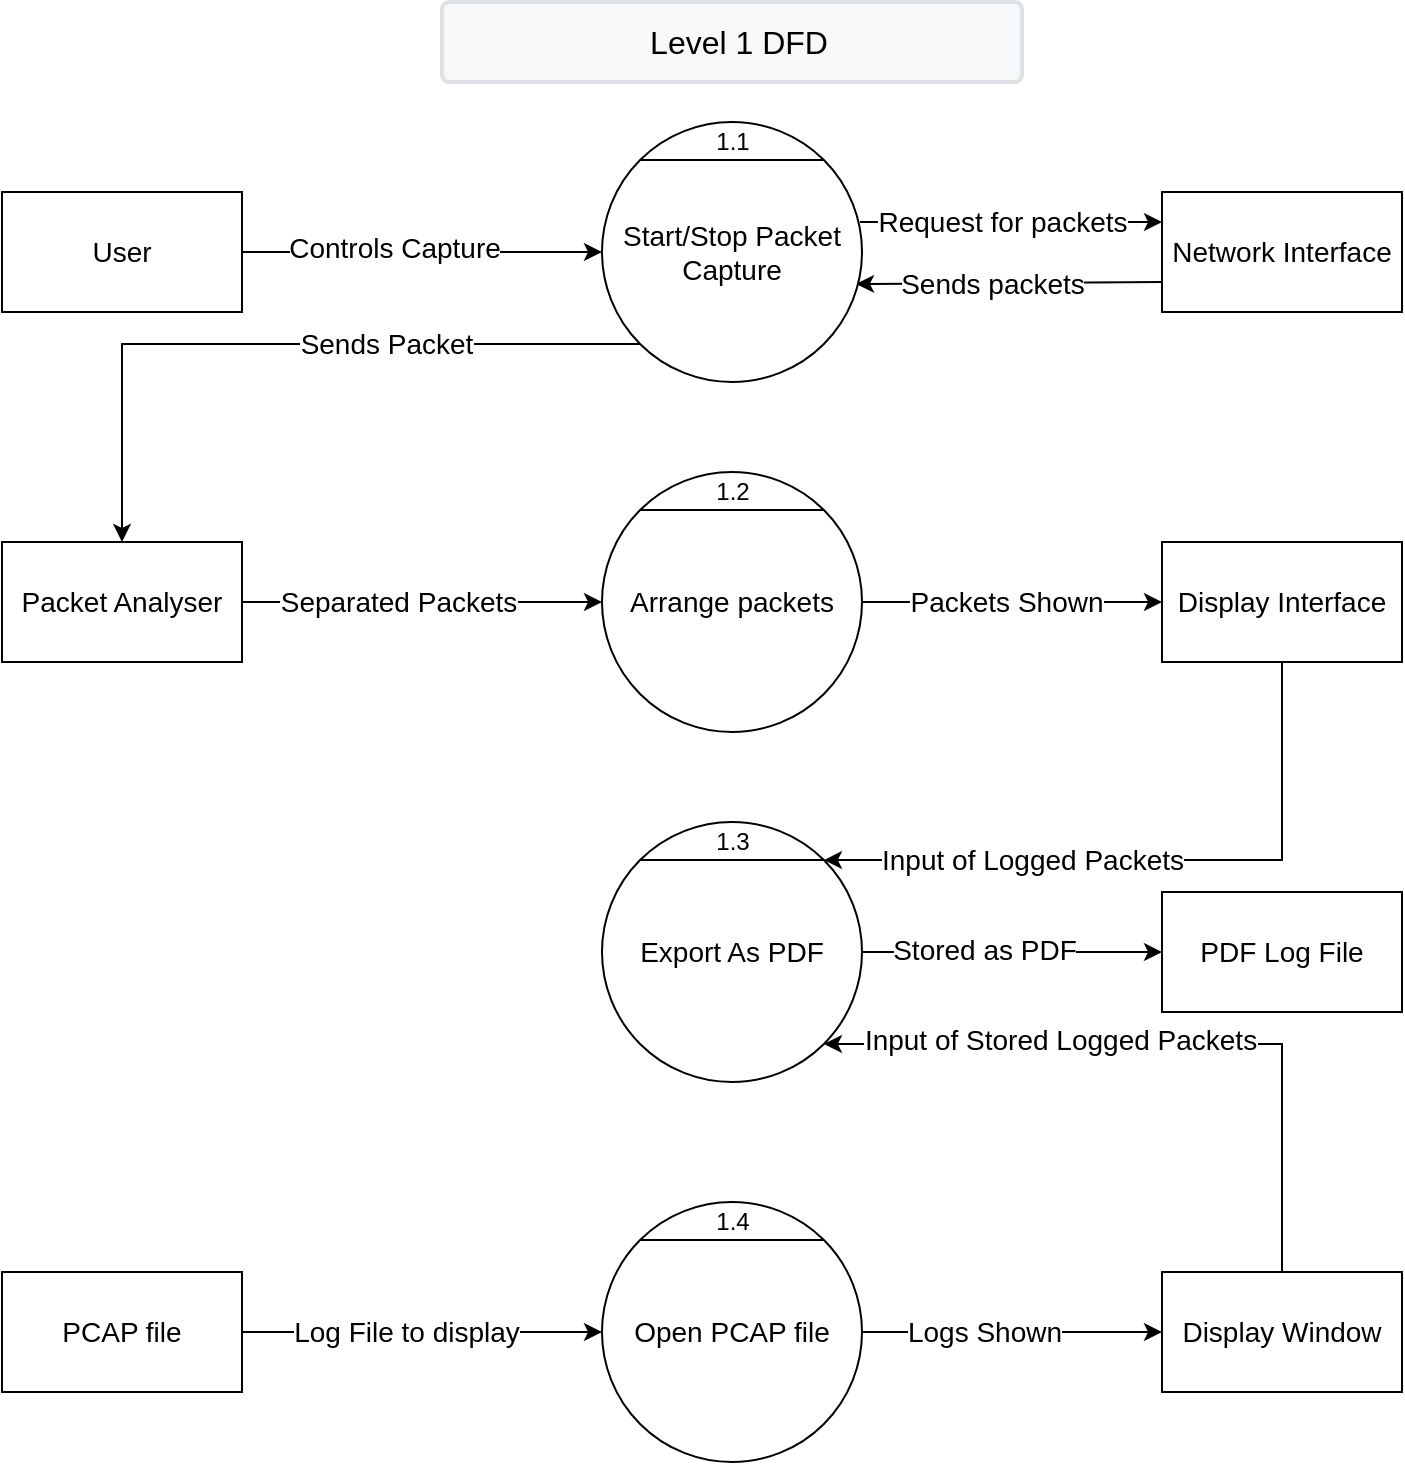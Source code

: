 <mxfile version="26.2.10">
  <diagram name="Page-1" id="WU0iMaE5Dpg063nb5NPK">
    <mxGraphModel dx="1428" dy="777" grid="1" gridSize="10" guides="1" tooltips="1" connect="1" arrows="1" fold="1" page="1" pageScale="1" pageWidth="850" pageHeight="1100" math="0" shadow="0">
      <root>
        <mxCell id="0" />
        <mxCell id="1" parent="0" />
        <mxCell id="mD9q8K3ibK48MS1nmoSq-58" value="" style="group" parent="1" vertex="1" connectable="0">
          <mxGeometry x="60" y="75" width="700" height="730" as="geometry" />
        </mxCell>
        <mxCell id="mD9q8K3ibK48MS1nmoSq-1" value="&lt;font style=&quot;font-size: 14px;&quot;&gt;User&lt;/font&gt;" style="rounded=0;whiteSpace=wrap;html=1;" parent="mD9q8K3ibK48MS1nmoSq-58" vertex="1">
          <mxGeometry y="95" width="120" height="60" as="geometry" />
        </mxCell>
        <mxCell id="mD9q8K3ibK48MS1nmoSq-5" value="&lt;span style=&quot;font-size: 14px;&quot;&gt;Network Interface&lt;/span&gt;" style="rounded=0;whiteSpace=wrap;html=1;" parent="mD9q8K3ibK48MS1nmoSq-58" vertex="1">
          <mxGeometry x="580" y="95" width="120" height="60" as="geometry" />
        </mxCell>
        <mxCell id="mD9q8K3ibK48MS1nmoSq-7" value="" style="endArrow=classic;html=1;rounded=0;exitX=1;exitY=0.5;exitDx=0;exitDy=0;entryX=0;entryY=0.5;entryDx=0;entryDy=0;" parent="mD9q8K3ibK48MS1nmoSq-58" source="mD9q8K3ibK48MS1nmoSq-1" target="mD9q8K3ibK48MS1nmoSq-2" edge="1">
          <mxGeometry width="50" height="50" relative="1" as="geometry">
            <mxPoint x="340" y="355" as="sourcePoint" />
            <mxPoint x="390" y="305" as="targetPoint" />
          </mxGeometry>
        </mxCell>
        <mxCell id="mD9q8K3ibK48MS1nmoSq-47" value="&lt;font style=&quot;font-size: 14px;&quot;&gt;Controls Capture&lt;/font&gt;" style="edgeLabel;html=1;align=center;verticalAlign=middle;resizable=0;points=[];" parent="mD9q8K3ibK48MS1nmoSq-7" vertex="1" connectable="0">
          <mxGeometry x="-0.157" y="2" relative="1" as="geometry">
            <mxPoint as="offset" />
          </mxGeometry>
        </mxCell>
        <mxCell id="mD9q8K3ibK48MS1nmoSq-8" value="" style="endArrow=classic;html=1;rounded=0;exitX=0.992;exitY=0.385;exitDx=0;exitDy=0;entryX=0;entryY=0.25;entryDx=0;entryDy=0;exitPerimeter=0;" parent="mD9q8K3ibK48MS1nmoSq-58" source="mD9q8K3ibK48MS1nmoSq-2" target="mD9q8K3ibK48MS1nmoSq-5" edge="1">
          <mxGeometry width="50" height="50" relative="1" as="geometry">
            <mxPoint x="130" y="135" as="sourcePoint" />
            <mxPoint x="310" y="135" as="targetPoint" />
          </mxGeometry>
        </mxCell>
        <mxCell id="mD9q8K3ibK48MS1nmoSq-12" value="Request for packets" style="edgeLabel;html=1;align=center;verticalAlign=middle;resizable=0;points=[];fontSize=14;" parent="mD9q8K3ibK48MS1nmoSq-8" vertex="1" connectable="0">
          <mxGeometry x="-0.059" relative="1" as="geometry">
            <mxPoint as="offset" />
          </mxGeometry>
        </mxCell>
        <mxCell id="mD9q8K3ibK48MS1nmoSq-9" value="" style="endArrow=classic;html=1;rounded=0;exitX=0;exitY=0.75;exitDx=0;exitDy=0;entryX=0.977;entryY=0.623;entryDx=0;entryDy=0;entryPerimeter=0;" parent="mD9q8K3ibK48MS1nmoSq-58" source="mD9q8K3ibK48MS1nmoSq-5" target="mD9q8K3ibK48MS1nmoSq-2" edge="1">
          <mxGeometry width="50" height="50" relative="1" as="geometry">
            <mxPoint x="590" y="135" as="sourcePoint" />
            <mxPoint x="439" y="135" as="targetPoint" />
          </mxGeometry>
        </mxCell>
        <mxCell id="mD9q8K3ibK48MS1nmoSq-13" value="&lt;font style=&quot;font-size: 14px;&quot;&gt;Sends packets&lt;/font&gt;" style="edgeLabel;html=1;align=center;verticalAlign=middle;resizable=0;points=[];" parent="mD9q8K3ibK48MS1nmoSq-9" vertex="1" connectable="0">
          <mxGeometry x="0.111" relative="1" as="geometry">
            <mxPoint as="offset" />
          </mxGeometry>
        </mxCell>
        <mxCell id="mD9q8K3ibK48MS1nmoSq-15" value="" style="endArrow=classic;html=1;rounded=0;exitX=0;exitY=1;exitDx=0;exitDy=0;entryX=0.5;entryY=0;entryDx=0;entryDy=0;" parent="mD9q8K3ibK48MS1nmoSq-58" source="mD9q8K3ibK48MS1nmoSq-2" target="mD9q8K3ibK48MS1nmoSq-17" edge="1">
          <mxGeometry width="50" height="50" relative="1" as="geometry">
            <mxPoint x="340" y="345" as="sourcePoint" />
            <mxPoint x="355" y="255" as="targetPoint" />
            <Array as="points">
              <mxPoint x="60" y="171" />
            </Array>
          </mxGeometry>
        </mxCell>
        <mxCell id="mD9q8K3ibK48MS1nmoSq-48" value="&lt;font style=&quot;font-size: 14px;&quot;&gt;Sends Packet&lt;/font&gt;" style="edgeLabel;html=1;align=center;verticalAlign=middle;resizable=0;points=[];" parent="mD9q8K3ibK48MS1nmoSq-15" vertex="1" connectable="0">
          <mxGeometry x="-0.289" relative="1" as="geometry">
            <mxPoint as="offset" />
          </mxGeometry>
        </mxCell>
        <mxCell id="mD9q8K3ibK48MS1nmoSq-17" value="&lt;span style=&quot;font-size: 14px;&quot;&gt;Packet Analyser&lt;/span&gt;" style="rounded=0;whiteSpace=wrap;html=1;" parent="mD9q8K3ibK48MS1nmoSq-58" vertex="1">
          <mxGeometry y="270" width="120" height="60" as="geometry" />
        </mxCell>
        <mxCell id="mD9q8K3ibK48MS1nmoSq-19" value="" style="group" parent="mD9q8K3ibK48MS1nmoSq-58" vertex="1" connectable="0">
          <mxGeometry x="300" y="60" width="130" height="130" as="geometry" />
        </mxCell>
        <mxCell id="mD9q8K3ibK48MS1nmoSq-2" value="&lt;font style=&quot;font-size: 14px;&quot;&gt;Start/Stop Packet Capture&lt;/font&gt;" style="ellipse;whiteSpace=wrap;html=1;aspect=fixed;container=1;" parent="mD9q8K3ibK48MS1nmoSq-19" vertex="1">
          <mxGeometry width="130" height="130" as="geometry" />
        </mxCell>
        <mxCell id="mD9q8K3ibK48MS1nmoSq-3" value="" style="endArrow=none;html=1;rounded=0;exitX=0;exitY=0;exitDx=0;exitDy=0;entryX=1;entryY=0;entryDx=0;entryDy=0;" parent="mD9q8K3ibK48MS1nmoSq-19" source="mD9q8K3ibK48MS1nmoSq-2" target="mD9q8K3ibK48MS1nmoSq-2" edge="1">
          <mxGeometry width="50" height="50" relative="1" as="geometry">
            <mxPoint x="50" y="195" as="sourcePoint" />
            <mxPoint x="100" y="145" as="targetPoint" />
          </mxGeometry>
        </mxCell>
        <mxCell id="mD9q8K3ibK48MS1nmoSq-4" value="1.1" style="text;html=1;align=center;verticalAlign=middle;whiteSpace=wrap;rounded=0;" parent="mD9q8K3ibK48MS1nmoSq-19" vertex="1">
          <mxGeometry x="37.5" width="55" height="20" as="geometry" />
        </mxCell>
        <mxCell id="mD9q8K3ibK48MS1nmoSq-21" value="" style="group" parent="mD9q8K3ibK48MS1nmoSq-58" vertex="1" connectable="0">
          <mxGeometry x="300" y="235" width="130" height="130" as="geometry" />
        </mxCell>
        <mxCell id="mD9q8K3ibK48MS1nmoSq-22" value="&lt;font style=&quot;font-size: 14px;&quot;&gt;Arrange packets&lt;/font&gt;" style="ellipse;whiteSpace=wrap;html=1;aspect=fixed;container=1;" parent="mD9q8K3ibK48MS1nmoSq-21" vertex="1">
          <mxGeometry width="130" height="130" as="geometry" />
        </mxCell>
        <mxCell id="mD9q8K3ibK48MS1nmoSq-23" value="" style="endArrow=none;html=1;rounded=0;exitX=0;exitY=0;exitDx=0;exitDy=0;entryX=1;entryY=0;entryDx=0;entryDy=0;" parent="mD9q8K3ibK48MS1nmoSq-21" source="mD9q8K3ibK48MS1nmoSq-22" target="mD9q8K3ibK48MS1nmoSq-22" edge="1">
          <mxGeometry width="50" height="50" relative="1" as="geometry">
            <mxPoint x="50" y="195" as="sourcePoint" />
            <mxPoint x="100" y="145" as="targetPoint" />
          </mxGeometry>
        </mxCell>
        <mxCell id="mD9q8K3ibK48MS1nmoSq-24" value="1.2" style="text;html=1;align=center;verticalAlign=middle;whiteSpace=wrap;rounded=0;" parent="mD9q8K3ibK48MS1nmoSq-21" vertex="1">
          <mxGeometry x="37.5" width="55" height="20" as="geometry" />
        </mxCell>
        <mxCell id="mD9q8K3ibK48MS1nmoSq-25" value="" style="endArrow=classic;html=1;rounded=0;exitX=1;exitY=0.5;exitDx=0;exitDy=0;entryX=0;entryY=0.5;entryDx=0;entryDy=0;" parent="mD9q8K3ibK48MS1nmoSq-58" source="mD9q8K3ibK48MS1nmoSq-17" target="mD9q8K3ibK48MS1nmoSq-22" edge="1">
          <mxGeometry width="50" height="50" relative="1" as="geometry">
            <mxPoint x="130" y="135" as="sourcePoint" />
            <mxPoint x="300" y="135" as="targetPoint" />
          </mxGeometry>
        </mxCell>
        <mxCell id="mD9q8K3ibK48MS1nmoSq-49" value="&lt;font style=&quot;font-size: 14px;&quot;&gt;Separated Packets&lt;/font&gt;" style="edgeLabel;html=1;align=center;verticalAlign=middle;resizable=0;points=[];" parent="mD9q8K3ibK48MS1nmoSq-25" vertex="1" connectable="0">
          <mxGeometry x="-0.139" y="1" relative="1" as="geometry">
            <mxPoint y="1" as="offset" />
          </mxGeometry>
        </mxCell>
        <mxCell id="mD9q8K3ibK48MS1nmoSq-26" value="" style="endArrow=classic;html=1;rounded=0;exitX=1;exitY=0.5;exitDx=0;exitDy=0;entryX=0;entryY=0.5;entryDx=0;entryDy=0;" parent="mD9q8K3ibK48MS1nmoSq-58" source="mD9q8K3ibK48MS1nmoSq-22" target="mD9q8K3ibK48MS1nmoSq-27" edge="1">
          <mxGeometry width="50" height="50" relative="1" as="geometry">
            <mxPoint x="130" y="310" as="sourcePoint" />
            <mxPoint x="550" y="305" as="targetPoint" />
          </mxGeometry>
        </mxCell>
        <mxCell id="mD9q8K3ibK48MS1nmoSq-50" value="&lt;font style=&quot;font-size: 14px;&quot;&gt;Packets Shown&lt;/font&gt;" style="edgeLabel;html=1;align=center;verticalAlign=middle;resizable=0;points=[];" parent="mD9q8K3ibK48MS1nmoSq-26" vertex="1" connectable="0">
          <mxGeometry x="-0.222" y="1" relative="1" as="geometry">
            <mxPoint x="13" y="1" as="offset" />
          </mxGeometry>
        </mxCell>
        <mxCell id="mD9q8K3ibK48MS1nmoSq-27" value="&lt;span style=&quot;font-size: 14px;&quot;&gt;Display Interface&lt;/span&gt;" style="rounded=0;whiteSpace=wrap;html=1;" parent="mD9q8K3ibK48MS1nmoSq-58" vertex="1">
          <mxGeometry x="580" y="270" width="120" height="60" as="geometry" />
        </mxCell>
        <mxCell id="mD9q8K3ibK48MS1nmoSq-28" value="" style="group" parent="mD9q8K3ibK48MS1nmoSq-58" vertex="1" connectable="0">
          <mxGeometry x="300" y="600" width="130" height="130" as="geometry" />
        </mxCell>
        <mxCell id="mD9q8K3ibK48MS1nmoSq-29" value="&lt;span style=&quot;font-size: 14px;&quot;&gt;Open PCAP file&lt;/span&gt;" style="ellipse;whiteSpace=wrap;html=1;aspect=fixed;container=1;" parent="mD9q8K3ibK48MS1nmoSq-28" vertex="1">
          <mxGeometry width="130" height="130" as="geometry" />
        </mxCell>
        <mxCell id="mD9q8K3ibK48MS1nmoSq-30" value="" style="endArrow=none;html=1;rounded=0;exitX=0;exitY=0;exitDx=0;exitDy=0;entryX=1;entryY=0;entryDx=0;entryDy=0;" parent="mD9q8K3ibK48MS1nmoSq-28" source="mD9q8K3ibK48MS1nmoSq-29" target="mD9q8K3ibK48MS1nmoSq-29" edge="1">
          <mxGeometry width="50" height="50" relative="1" as="geometry">
            <mxPoint x="50" y="195" as="sourcePoint" />
            <mxPoint x="100" y="145" as="targetPoint" />
          </mxGeometry>
        </mxCell>
        <mxCell id="mD9q8K3ibK48MS1nmoSq-31" value="1.4" style="text;html=1;align=center;verticalAlign=middle;whiteSpace=wrap;rounded=0;" parent="mD9q8K3ibK48MS1nmoSq-28" vertex="1">
          <mxGeometry x="37.5" width="55" height="20" as="geometry" />
        </mxCell>
        <mxCell id="mD9q8K3ibK48MS1nmoSq-33" value="&lt;span style=&quot;font-size: 14px;&quot;&gt;PCAP file&lt;/span&gt;" style="rounded=0;whiteSpace=wrap;html=1;" parent="mD9q8K3ibK48MS1nmoSq-58" vertex="1">
          <mxGeometry y="635" width="120" height="60" as="geometry" />
        </mxCell>
        <mxCell id="mD9q8K3ibK48MS1nmoSq-34" value="" style="endArrow=classic;html=1;rounded=0;exitX=1;exitY=0.5;exitDx=0;exitDy=0;entryX=0;entryY=0.5;entryDx=0;entryDy=0;" parent="mD9q8K3ibK48MS1nmoSq-58" source="mD9q8K3ibK48MS1nmoSq-33" target="mD9q8K3ibK48MS1nmoSq-29" edge="1">
          <mxGeometry width="50" height="50" relative="1" as="geometry">
            <mxPoint x="130" y="310" as="sourcePoint" />
            <mxPoint x="310" y="310" as="targetPoint" />
          </mxGeometry>
        </mxCell>
        <mxCell id="mD9q8K3ibK48MS1nmoSq-51" value="&lt;font style=&quot;font-size: 14px;&quot;&gt;Log File to display&lt;/font&gt;" style="edgeLabel;html=1;align=center;verticalAlign=middle;resizable=0;points=[];" parent="mD9q8K3ibK48MS1nmoSq-34" vertex="1" connectable="0">
          <mxGeometry x="-0.296" y="1" relative="1" as="geometry">
            <mxPoint x="18" y="1" as="offset" />
          </mxGeometry>
        </mxCell>
        <mxCell id="mD9q8K3ibK48MS1nmoSq-35" value="" style="group" parent="mD9q8K3ibK48MS1nmoSq-58" vertex="1" connectable="0">
          <mxGeometry x="300" y="410" width="130" height="130" as="geometry" />
        </mxCell>
        <mxCell id="mD9q8K3ibK48MS1nmoSq-36" value="&lt;span style=&quot;font-size: 14px;&quot;&gt;Export As PDF&lt;/span&gt;" style="ellipse;whiteSpace=wrap;html=1;aspect=fixed;container=1;" parent="mD9q8K3ibK48MS1nmoSq-35" vertex="1">
          <mxGeometry width="130" height="130" as="geometry" />
        </mxCell>
        <mxCell id="mD9q8K3ibK48MS1nmoSq-37" value="" style="endArrow=none;html=1;rounded=0;exitX=0;exitY=0;exitDx=0;exitDy=0;entryX=1;entryY=0;entryDx=0;entryDy=0;" parent="mD9q8K3ibK48MS1nmoSq-35" source="mD9q8K3ibK48MS1nmoSq-36" target="mD9q8K3ibK48MS1nmoSq-36" edge="1">
          <mxGeometry width="50" height="50" relative="1" as="geometry">
            <mxPoint x="50" y="195" as="sourcePoint" />
            <mxPoint x="100" y="145" as="targetPoint" />
          </mxGeometry>
        </mxCell>
        <mxCell id="mD9q8K3ibK48MS1nmoSq-38" value="1.3" style="text;html=1;align=center;verticalAlign=middle;whiteSpace=wrap;rounded=0;" parent="mD9q8K3ibK48MS1nmoSq-35" vertex="1">
          <mxGeometry x="37.5" width="55" height="20" as="geometry" />
        </mxCell>
        <mxCell id="mD9q8K3ibK48MS1nmoSq-41" value="&lt;span style=&quot;font-size: 14px;&quot;&gt;Display Window&lt;/span&gt;" style="rounded=0;whiteSpace=wrap;html=1;" parent="mD9q8K3ibK48MS1nmoSq-58" vertex="1">
          <mxGeometry x="580" y="635" width="120" height="60" as="geometry" />
        </mxCell>
        <mxCell id="mD9q8K3ibK48MS1nmoSq-42" value="" style="endArrow=classic;html=1;rounded=0;exitX=1;exitY=0.5;exitDx=0;exitDy=0;entryX=0;entryY=0.5;entryDx=0;entryDy=0;" parent="mD9q8K3ibK48MS1nmoSq-58" source="mD9q8K3ibK48MS1nmoSq-29" target="mD9q8K3ibK48MS1nmoSq-41" edge="1">
          <mxGeometry width="50" height="50" relative="1" as="geometry">
            <mxPoint x="440" y="310" as="sourcePoint" />
            <mxPoint x="590" y="310" as="targetPoint" />
          </mxGeometry>
        </mxCell>
        <mxCell id="mD9q8K3ibK48MS1nmoSq-52" value="&lt;font style=&quot;font-size: 14px;&quot;&gt;Logs Shown&lt;/font&gt;" style="edgeLabel;html=1;align=center;verticalAlign=middle;resizable=0;points=[];" parent="mD9q8K3ibK48MS1nmoSq-42" vertex="1" connectable="0">
          <mxGeometry x="-0.189" relative="1" as="geometry">
            <mxPoint as="offset" />
          </mxGeometry>
        </mxCell>
        <mxCell id="mD9q8K3ibK48MS1nmoSq-43" value="" style="endArrow=classic;html=1;rounded=0;exitX=0.5;exitY=1;exitDx=0;exitDy=0;entryX=1;entryY=0;entryDx=0;entryDy=0;" parent="mD9q8K3ibK48MS1nmoSq-58" source="mD9q8K3ibK48MS1nmoSq-27" target="mD9q8K3ibK48MS1nmoSq-36" edge="1">
          <mxGeometry width="50" height="50" relative="1" as="geometry">
            <mxPoint x="440" y="310" as="sourcePoint" />
            <mxPoint x="590" y="310" as="targetPoint" />
            <Array as="points">
              <mxPoint x="640" y="429" />
            </Array>
          </mxGeometry>
        </mxCell>
        <mxCell id="mD9q8K3ibK48MS1nmoSq-53" value="&lt;font style=&quot;font-size: 14px;&quot;&gt;Input of Logged Packets&lt;/font&gt;" style="edgeLabel;html=1;align=center;verticalAlign=middle;resizable=0;points=[];" parent="mD9q8K3ibK48MS1nmoSq-43" vertex="1" connectable="0">
          <mxGeometry x="0.416" relative="1" as="geometry">
            <mxPoint x="8" as="offset" />
          </mxGeometry>
        </mxCell>
        <mxCell id="mD9q8K3ibK48MS1nmoSq-44" value="" style="endArrow=classic;html=1;rounded=0;exitX=0.5;exitY=0;exitDx=0;exitDy=0;entryX=1;entryY=1;entryDx=0;entryDy=0;" parent="mD9q8K3ibK48MS1nmoSq-58" source="mD9q8K3ibK48MS1nmoSq-41" target="mD9q8K3ibK48MS1nmoSq-36" edge="1">
          <mxGeometry width="50" height="50" relative="1" as="geometry">
            <mxPoint x="650" y="340" as="sourcePoint" />
            <mxPoint x="421" y="439" as="targetPoint" />
            <Array as="points">
              <mxPoint x="640" y="521" />
            </Array>
          </mxGeometry>
        </mxCell>
        <mxCell id="mD9q8K3ibK48MS1nmoSq-54" value="&lt;font style=&quot;font-size: 14px;&quot;&gt;Input of Stored Logged Packets&lt;/font&gt;" style="edgeLabel;html=1;align=center;verticalAlign=middle;resizable=0;points=[];" parent="mD9q8K3ibK48MS1nmoSq-44" vertex="1" connectable="0">
          <mxGeometry x="0.35" y="-2" relative="1" as="geometry">
            <mxPoint x="6" as="offset" />
          </mxGeometry>
        </mxCell>
        <mxCell id="mD9q8K3ibK48MS1nmoSq-45" value="&lt;span style=&quot;font-size: 14px;&quot;&gt;PDF Log File&lt;/span&gt;" style="rounded=0;whiteSpace=wrap;html=1;" parent="mD9q8K3ibK48MS1nmoSq-58" vertex="1">
          <mxGeometry x="580" y="445" width="120" height="60" as="geometry" />
        </mxCell>
        <mxCell id="mD9q8K3ibK48MS1nmoSq-46" value="" style="endArrow=classic;html=1;rounded=0;exitX=1;exitY=0.5;exitDx=0;exitDy=0;entryX=0;entryY=0.5;entryDx=0;entryDy=0;" parent="mD9q8K3ibK48MS1nmoSq-58" source="mD9q8K3ibK48MS1nmoSq-36" target="mD9q8K3ibK48MS1nmoSq-45" edge="1">
          <mxGeometry width="50" height="50" relative="1" as="geometry">
            <mxPoint x="440" y="675" as="sourcePoint" />
            <mxPoint x="590" y="675" as="targetPoint" />
          </mxGeometry>
        </mxCell>
        <mxCell id="mD9q8K3ibK48MS1nmoSq-55" value="&lt;font style=&quot;font-size: 14px;&quot;&gt;Stored as PDF&lt;/font&gt;" style="edgeLabel;html=1;align=center;verticalAlign=middle;resizable=0;points=[];" parent="mD9q8K3ibK48MS1nmoSq-46" vertex="1" connectable="0">
          <mxGeometry x="-0.189" y="1" relative="1" as="geometry">
            <mxPoint as="offset" />
          </mxGeometry>
        </mxCell>
        <mxCell id="mD9q8K3ibK48MS1nmoSq-57" value="&lt;font style=&quot;font-size: 16px;&quot;&gt;Level 1 DFD&lt;/font&gt;" style="rounded=1;arcSize=9;fillColor=#F7F8F9;align=center;spacingLeft=5;strokeColor=#DEE1E6;html=1;strokeWidth=2;fontSize=12" parent="mD9q8K3ibK48MS1nmoSq-58" vertex="1">
          <mxGeometry x="220" width="290" height="40" as="geometry" />
        </mxCell>
      </root>
    </mxGraphModel>
  </diagram>
</mxfile>
